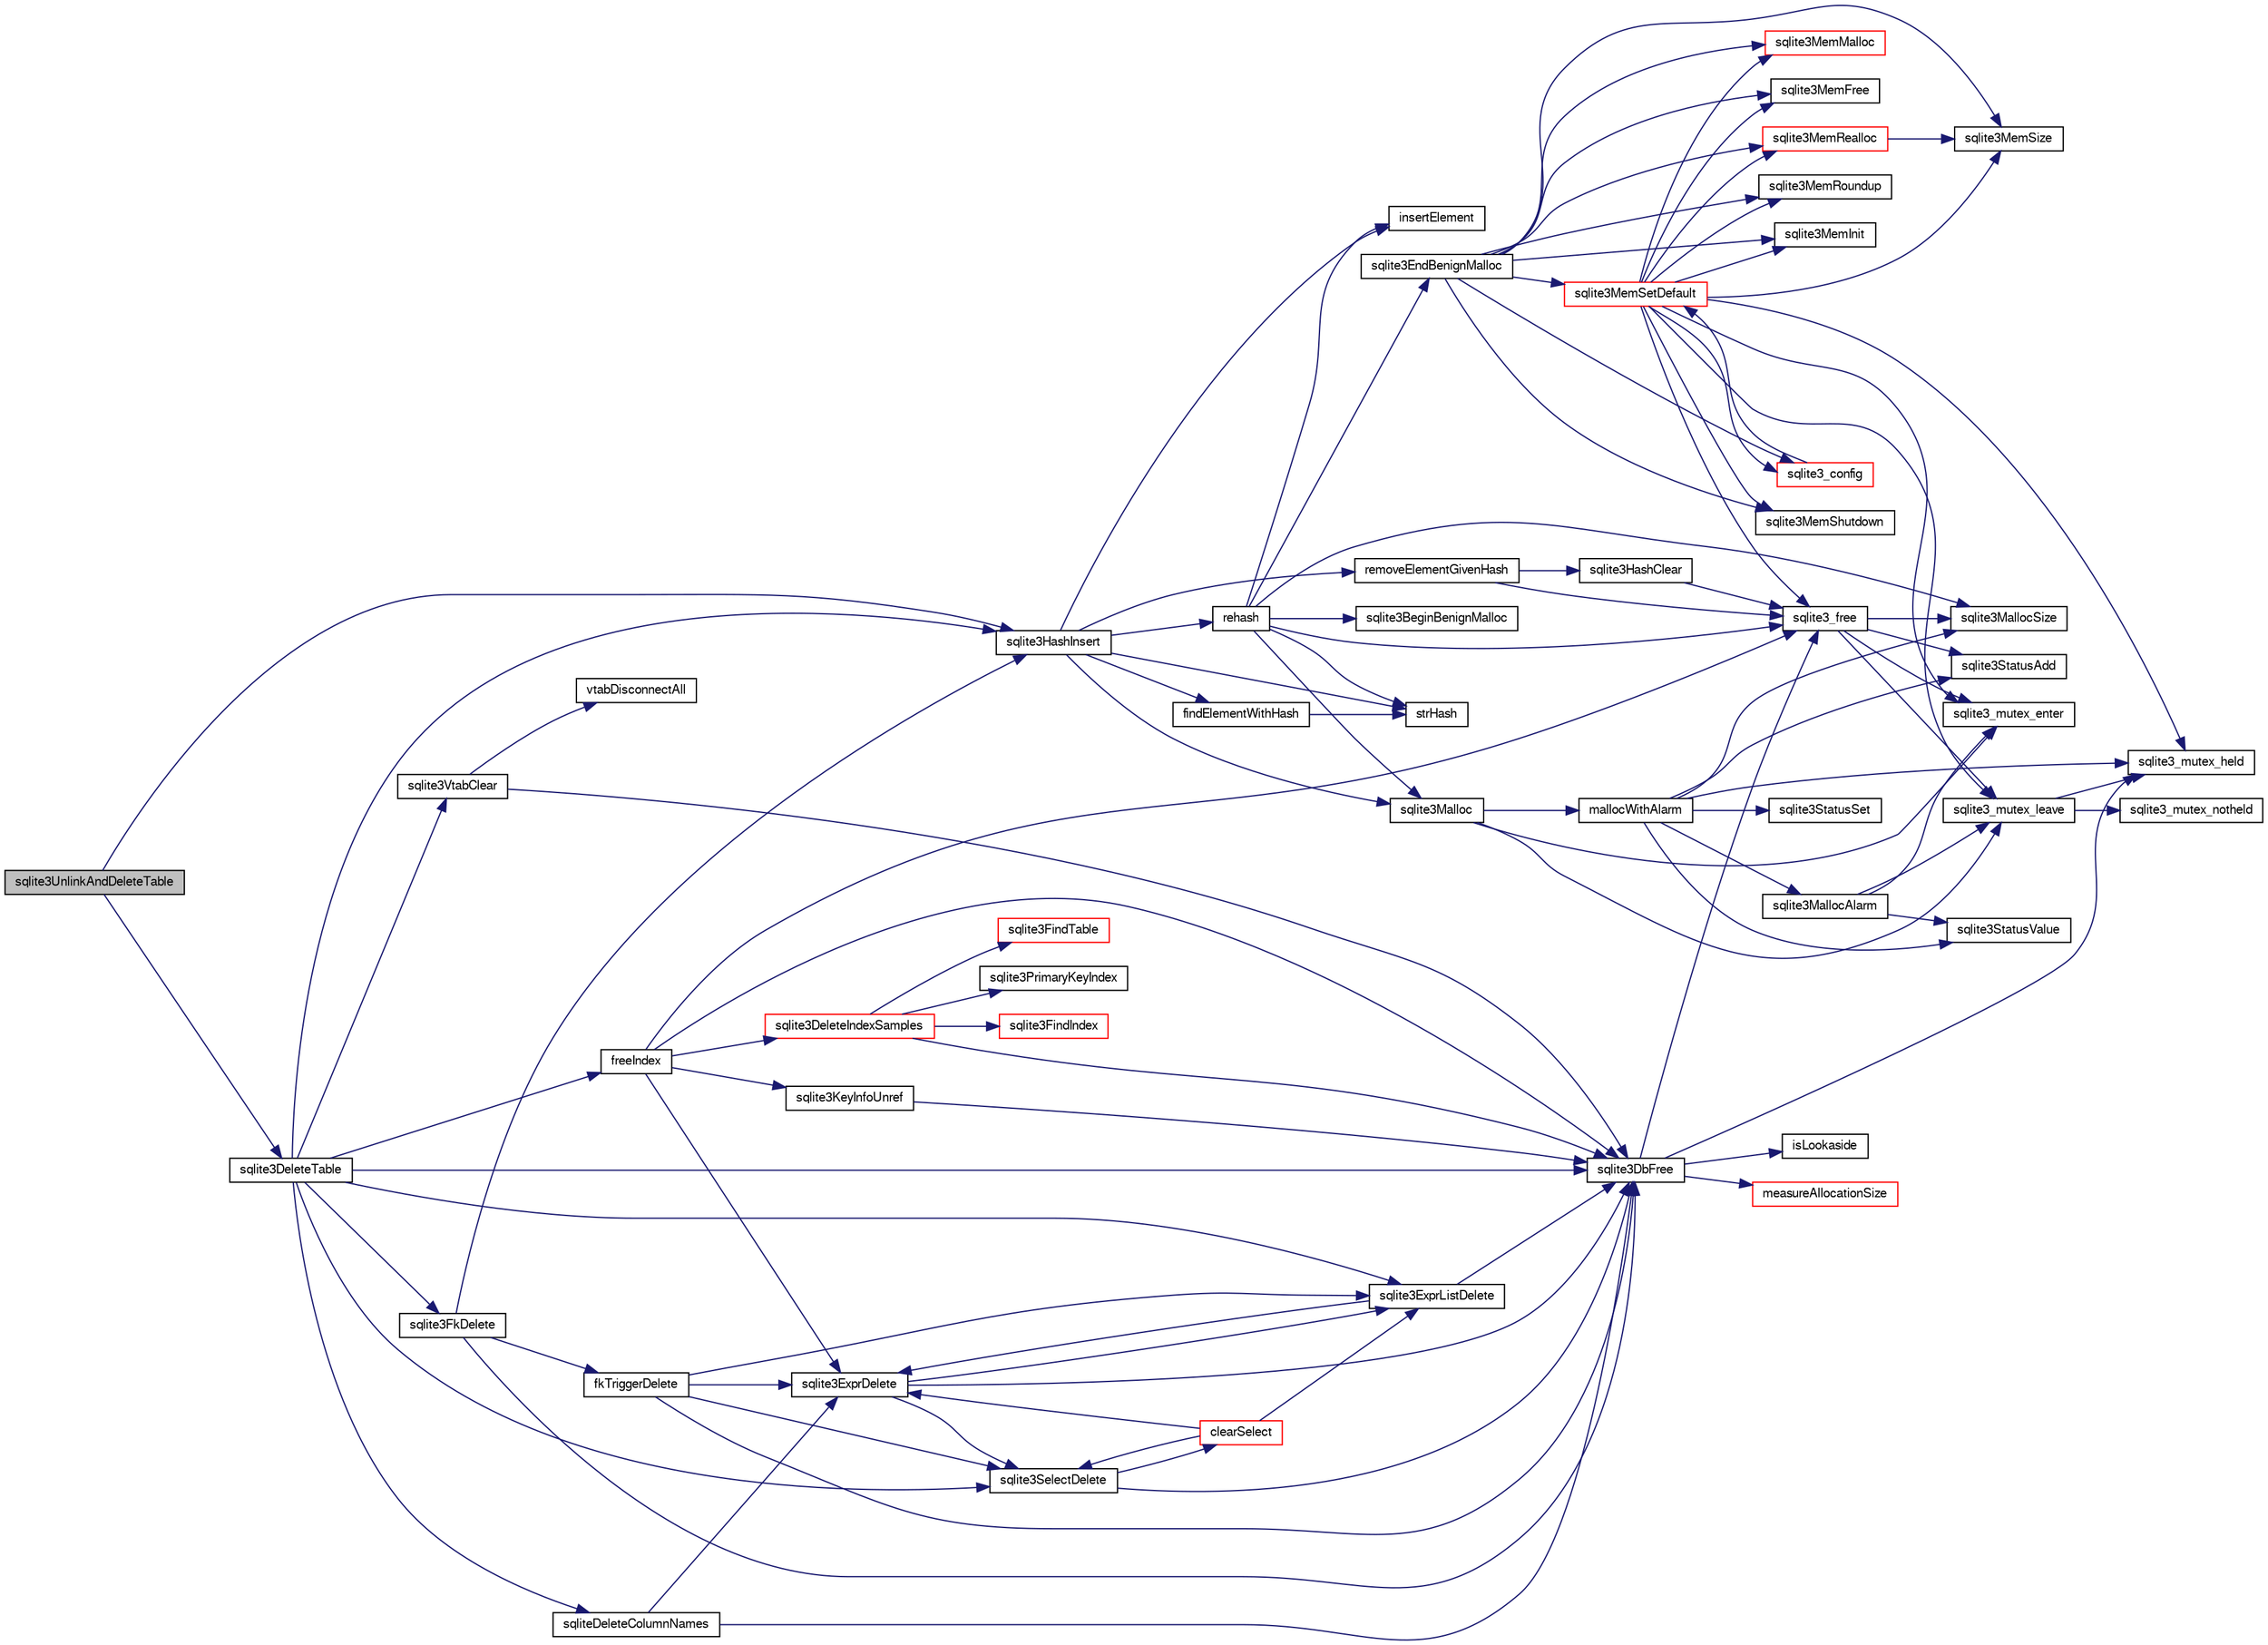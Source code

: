digraph "sqlite3UnlinkAndDeleteTable"
{
  edge [fontname="FreeSans",fontsize="10",labelfontname="FreeSans",labelfontsize="10"];
  node [fontname="FreeSans",fontsize="10",shape=record];
  rankdir="LR";
  Node730218 [label="sqlite3UnlinkAndDeleteTable",height=0.2,width=0.4,color="black", fillcolor="grey75", style="filled", fontcolor="black"];
  Node730218 -> Node730219 [color="midnightblue",fontsize="10",style="solid",fontname="FreeSans"];
  Node730219 [label="sqlite3HashInsert",height=0.2,width=0.4,color="black", fillcolor="white", style="filled",URL="$sqlite3_8c.html#aebbc6c13b3c139d5f3463938f441da3d"];
  Node730219 -> Node730220 [color="midnightblue",fontsize="10",style="solid",fontname="FreeSans"];
  Node730220 [label="findElementWithHash",height=0.2,width=0.4,color="black", fillcolor="white", style="filled",URL="$sqlite3_8c.html#a75c0f574fa5d51702434c6e980d57d7f"];
  Node730220 -> Node730221 [color="midnightblue",fontsize="10",style="solid",fontname="FreeSans"];
  Node730221 [label="strHash",height=0.2,width=0.4,color="black", fillcolor="white", style="filled",URL="$sqlite3_8c.html#ad7193605dadc27cf291d54e15bdd011d"];
  Node730219 -> Node730222 [color="midnightblue",fontsize="10",style="solid",fontname="FreeSans"];
  Node730222 [label="removeElementGivenHash",height=0.2,width=0.4,color="black", fillcolor="white", style="filled",URL="$sqlite3_8c.html#a97ff4ac3846af0f8caf5426adfa2808a"];
  Node730222 -> Node730223 [color="midnightblue",fontsize="10",style="solid",fontname="FreeSans"];
  Node730223 [label="sqlite3_free",height=0.2,width=0.4,color="black", fillcolor="white", style="filled",URL="$sqlite3_8c.html#a6552349e36a8a691af5487999ab09519"];
  Node730223 -> Node730224 [color="midnightblue",fontsize="10",style="solid",fontname="FreeSans"];
  Node730224 [label="sqlite3_mutex_enter",height=0.2,width=0.4,color="black", fillcolor="white", style="filled",URL="$sqlite3_8c.html#a1c12cde690bd89f104de5cbad12a6bf5"];
  Node730223 -> Node730225 [color="midnightblue",fontsize="10",style="solid",fontname="FreeSans"];
  Node730225 [label="sqlite3StatusAdd",height=0.2,width=0.4,color="black", fillcolor="white", style="filled",URL="$sqlite3_8c.html#afa029f93586aeab4cc85360905dae9cd"];
  Node730223 -> Node730226 [color="midnightblue",fontsize="10",style="solid",fontname="FreeSans"];
  Node730226 [label="sqlite3MallocSize",height=0.2,width=0.4,color="black", fillcolor="white", style="filled",URL="$sqlite3_8c.html#acf5d2a5f35270bafb050bd2def576955"];
  Node730223 -> Node730227 [color="midnightblue",fontsize="10",style="solid",fontname="FreeSans"];
  Node730227 [label="sqlite3_mutex_leave",height=0.2,width=0.4,color="black", fillcolor="white", style="filled",URL="$sqlite3_8c.html#a5838d235601dbd3c1fa993555c6bcc93"];
  Node730227 -> Node730228 [color="midnightblue",fontsize="10",style="solid",fontname="FreeSans"];
  Node730228 [label="sqlite3_mutex_held",height=0.2,width=0.4,color="black", fillcolor="white", style="filled",URL="$sqlite3_8c.html#acf77da68932b6bc163c5e68547ecc3e7"];
  Node730227 -> Node730229 [color="midnightblue",fontsize="10",style="solid",fontname="FreeSans"];
  Node730229 [label="sqlite3_mutex_notheld",height=0.2,width=0.4,color="black", fillcolor="white", style="filled",URL="$sqlite3_8c.html#a83967c837c1c000d3b5adcfaa688f5dc"];
  Node730222 -> Node730230 [color="midnightblue",fontsize="10",style="solid",fontname="FreeSans"];
  Node730230 [label="sqlite3HashClear",height=0.2,width=0.4,color="black", fillcolor="white", style="filled",URL="$sqlite3_8c.html#acc7a2dfa6603c59af14b3792fe463c73"];
  Node730230 -> Node730223 [color="midnightblue",fontsize="10",style="solid",fontname="FreeSans"];
  Node730219 -> Node730231 [color="midnightblue",fontsize="10",style="solid",fontname="FreeSans"];
  Node730231 [label="sqlite3Malloc",height=0.2,width=0.4,color="black", fillcolor="white", style="filled",URL="$sqlite3_8c.html#a361a2eaa846b1885f123abe46f5d8b2b"];
  Node730231 -> Node730224 [color="midnightblue",fontsize="10",style="solid",fontname="FreeSans"];
  Node730231 -> Node730232 [color="midnightblue",fontsize="10",style="solid",fontname="FreeSans"];
  Node730232 [label="mallocWithAlarm",height=0.2,width=0.4,color="black", fillcolor="white", style="filled",URL="$sqlite3_8c.html#ab070d5cf8e48ec8a6a43cf025d48598b"];
  Node730232 -> Node730228 [color="midnightblue",fontsize="10",style="solid",fontname="FreeSans"];
  Node730232 -> Node730233 [color="midnightblue",fontsize="10",style="solid",fontname="FreeSans"];
  Node730233 [label="sqlite3StatusSet",height=0.2,width=0.4,color="black", fillcolor="white", style="filled",URL="$sqlite3_8c.html#afec7586c01fcb5ea17dc9d7725a589d9"];
  Node730232 -> Node730234 [color="midnightblue",fontsize="10",style="solid",fontname="FreeSans"];
  Node730234 [label="sqlite3StatusValue",height=0.2,width=0.4,color="black", fillcolor="white", style="filled",URL="$sqlite3_8c.html#a30b8ac296c6e200c1fa57708d52c6ef6"];
  Node730232 -> Node730235 [color="midnightblue",fontsize="10",style="solid",fontname="FreeSans"];
  Node730235 [label="sqlite3MallocAlarm",height=0.2,width=0.4,color="black", fillcolor="white", style="filled",URL="$sqlite3_8c.html#ada66988e8471d1198f3219c062377508"];
  Node730235 -> Node730234 [color="midnightblue",fontsize="10",style="solid",fontname="FreeSans"];
  Node730235 -> Node730227 [color="midnightblue",fontsize="10",style="solid",fontname="FreeSans"];
  Node730235 -> Node730224 [color="midnightblue",fontsize="10",style="solid",fontname="FreeSans"];
  Node730232 -> Node730226 [color="midnightblue",fontsize="10",style="solid",fontname="FreeSans"];
  Node730232 -> Node730225 [color="midnightblue",fontsize="10",style="solid",fontname="FreeSans"];
  Node730231 -> Node730227 [color="midnightblue",fontsize="10",style="solid",fontname="FreeSans"];
  Node730219 -> Node730236 [color="midnightblue",fontsize="10",style="solid",fontname="FreeSans"];
  Node730236 [label="rehash",height=0.2,width=0.4,color="black", fillcolor="white", style="filled",URL="$sqlite3_8c.html#a4851529638f6c7af16239ee6e2dcc628"];
  Node730236 -> Node730237 [color="midnightblue",fontsize="10",style="solid",fontname="FreeSans"];
  Node730237 [label="sqlite3BeginBenignMalloc",height=0.2,width=0.4,color="black", fillcolor="white", style="filled",URL="$sqlite3_8c.html#a3344c0e2b1b6df701a1cb326602fac14"];
  Node730236 -> Node730231 [color="midnightblue",fontsize="10",style="solid",fontname="FreeSans"];
  Node730236 -> Node730238 [color="midnightblue",fontsize="10",style="solid",fontname="FreeSans"];
  Node730238 [label="sqlite3EndBenignMalloc",height=0.2,width=0.4,color="black", fillcolor="white", style="filled",URL="$sqlite3_8c.html#a4582127cc64d483dc66c7acf9d8d8fbb"];
  Node730238 -> Node730239 [color="midnightblue",fontsize="10",style="solid",fontname="FreeSans"];
  Node730239 [label="sqlite3MemMalloc",height=0.2,width=0.4,color="red", fillcolor="white", style="filled",URL="$sqlite3_8c.html#a53157f1a669f949332f44ca9f15c0a43"];
  Node730238 -> Node730278 [color="midnightblue",fontsize="10",style="solid",fontname="FreeSans"];
  Node730278 [label="sqlite3MemFree",height=0.2,width=0.4,color="black", fillcolor="white", style="filled",URL="$sqlite3_8c.html#a4198492989c7a427e3d704c06058850a"];
  Node730238 -> Node730279 [color="midnightblue",fontsize="10",style="solid",fontname="FreeSans"];
  Node730279 [label="sqlite3MemRealloc",height=0.2,width=0.4,color="red", fillcolor="white", style="filled",URL="$sqlite3_8c.html#addd043cc5742c3b0cf536763cd4e6948"];
  Node730279 -> Node730280 [color="midnightblue",fontsize="10",style="solid",fontname="FreeSans"];
  Node730280 [label="sqlite3MemSize",height=0.2,width=0.4,color="black", fillcolor="white", style="filled",URL="$sqlite3_8c.html#a564962938d56643e999de431c190f937"];
  Node730238 -> Node730280 [color="midnightblue",fontsize="10",style="solid",fontname="FreeSans"];
  Node730238 -> Node730281 [color="midnightblue",fontsize="10",style="solid",fontname="FreeSans"];
  Node730281 [label="sqlite3MemRoundup",height=0.2,width=0.4,color="black", fillcolor="white", style="filled",URL="$sqlite3_8c.html#ac9d66a2d2d224dfafcf6a49d48436ddc"];
  Node730238 -> Node730282 [color="midnightblue",fontsize="10",style="solid",fontname="FreeSans"];
  Node730282 [label="sqlite3MemInit",height=0.2,width=0.4,color="black", fillcolor="white", style="filled",URL="$sqlite3_8c.html#a1ec61c1becf036ba7fcb571ae51300af"];
  Node730238 -> Node730283 [color="midnightblue",fontsize="10",style="solid",fontname="FreeSans"];
  Node730283 [label="sqlite3MemShutdown",height=0.2,width=0.4,color="black", fillcolor="white", style="filled",URL="$sqlite3_8c.html#a934531b3f7c4743196f453ce6db028dc"];
  Node730238 -> Node730277 [color="midnightblue",fontsize="10",style="solid",fontname="FreeSans"];
  Node730277 [label="sqlite3MemSetDefault",height=0.2,width=0.4,color="red", fillcolor="white", style="filled",URL="$sqlite3_8c.html#a162fbfd727e92c5f8f72625b5ff62549"];
  Node730277 -> Node730239 [color="midnightblue",fontsize="10",style="solid",fontname="FreeSans"];
  Node730277 -> Node730278 [color="midnightblue",fontsize="10",style="solid",fontname="FreeSans"];
  Node730277 -> Node730279 [color="midnightblue",fontsize="10",style="solid",fontname="FreeSans"];
  Node730277 -> Node730280 [color="midnightblue",fontsize="10",style="solid",fontname="FreeSans"];
  Node730277 -> Node730281 [color="midnightblue",fontsize="10",style="solid",fontname="FreeSans"];
  Node730277 -> Node730282 [color="midnightblue",fontsize="10",style="solid",fontname="FreeSans"];
  Node730277 -> Node730283 [color="midnightblue",fontsize="10",style="solid",fontname="FreeSans"];
  Node730277 -> Node730284 [color="midnightblue",fontsize="10",style="solid",fontname="FreeSans"];
  Node730284 [label="sqlite3_config",height=0.2,width=0.4,color="red", fillcolor="white", style="filled",URL="$sqlite3_8c.html#a74ad420b6f26bc06a04ff6ecec8a8c91"];
  Node730284 -> Node730277 [color="midnightblue",fontsize="10",style="solid",fontname="FreeSans"];
  Node730277 -> Node730224 [color="midnightblue",fontsize="10",style="solid",fontname="FreeSans"];
  Node730277 -> Node730227 [color="midnightblue",fontsize="10",style="solid",fontname="FreeSans"];
  Node730277 -> Node730228 [color="midnightblue",fontsize="10",style="solid",fontname="FreeSans"];
  Node730277 -> Node730223 [color="midnightblue",fontsize="10",style="solid",fontname="FreeSans"];
  Node730238 -> Node730284 [color="midnightblue",fontsize="10",style="solid",fontname="FreeSans"];
  Node730236 -> Node730223 [color="midnightblue",fontsize="10",style="solid",fontname="FreeSans"];
  Node730236 -> Node730226 [color="midnightblue",fontsize="10",style="solid",fontname="FreeSans"];
  Node730236 -> Node730221 [color="midnightblue",fontsize="10",style="solid",fontname="FreeSans"];
  Node730236 -> Node730507 [color="midnightblue",fontsize="10",style="solid",fontname="FreeSans"];
  Node730507 [label="insertElement",height=0.2,width=0.4,color="black", fillcolor="white", style="filled",URL="$sqlite3_8c.html#a011f717fc5c46f03d78bf81b6714e0ee"];
  Node730219 -> Node730221 [color="midnightblue",fontsize="10",style="solid",fontname="FreeSans"];
  Node730219 -> Node730507 [color="midnightblue",fontsize="10",style="solid",fontname="FreeSans"];
  Node730218 -> Node730508 [color="midnightblue",fontsize="10",style="solid",fontname="FreeSans"];
  Node730508 [label="sqlite3DeleteTable",height=0.2,width=0.4,color="black", fillcolor="white", style="filled",URL="$sqlite3_8c.html#a7fd3d507375a381a3807f92735318973"];
  Node730508 -> Node730219 [color="midnightblue",fontsize="10",style="solid",fontname="FreeSans"];
  Node730508 -> Node730509 [color="midnightblue",fontsize="10",style="solid",fontname="FreeSans"];
  Node730509 [label="freeIndex",height=0.2,width=0.4,color="black", fillcolor="white", style="filled",URL="$sqlite3_8c.html#a00907c99c18d5bcb9d0b38c077146c31"];
  Node730509 -> Node730510 [color="midnightblue",fontsize="10",style="solid",fontname="FreeSans"];
  Node730510 [label="sqlite3DeleteIndexSamples",height=0.2,width=0.4,color="red", fillcolor="white", style="filled",URL="$sqlite3_8c.html#aaeda0302fbf61397ec009f65bed047ef"];
  Node730510 -> Node730249 [color="midnightblue",fontsize="10",style="solid",fontname="FreeSans"];
  Node730249 [label="sqlite3DbFree",height=0.2,width=0.4,color="black", fillcolor="white", style="filled",URL="$sqlite3_8c.html#ac70ab821a6607b4a1b909582dc37a069"];
  Node730249 -> Node730228 [color="midnightblue",fontsize="10",style="solid",fontname="FreeSans"];
  Node730249 -> Node730250 [color="midnightblue",fontsize="10",style="solid",fontname="FreeSans"];
  Node730250 [label="measureAllocationSize",height=0.2,width=0.4,color="red", fillcolor="white", style="filled",URL="$sqlite3_8c.html#a45731e644a22fdb756e2b6337224217a"];
  Node730249 -> Node730252 [color="midnightblue",fontsize="10",style="solid",fontname="FreeSans"];
  Node730252 [label="isLookaside",height=0.2,width=0.4,color="black", fillcolor="white", style="filled",URL="$sqlite3_8c.html#a770fa05ff9717b75e16f4d968a77b897"];
  Node730249 -> Node730223 [color="midnightblue",fontsize="10",style="solid",fontname="FreeSans"];
  Node730510 -> Node730511 [color="midnightblue",fontsize="10",style="solid",fontname="FreeSans"];
  Node730511 [label="sqlite3FindIndex",height=0.2,width=0.4,color="red", fillcolor="white", style="filled",URL="$sqlite3_8c.html#a79fb99db8d0f914bb72dd374ae088512"];
  Node730510 -> Node730513 [color="midnightblue",fontsize="10",style="solid",fontname="FreeSans"];
  Node730513 [label="sqlite3FindTable",height=0.2,width=0.4,color="red", fillcolor="white", style="filled",URL="$sqlite3_8c.html#afa51dbee6173bf3a8a3df76b07cea789"];
  Node730510 -> Node730514 [color="midnightblue",fontsize="10",style="solid",fontname="FreeSans"];
  Node730514 [label="sqlite3PrimaryKeyIndex",height=0.2,width=0.4,color="black", fillcolor="white", style="filled",URL="$sqlite3_8c.html#af6edde3fbbd22a22b86ad32677fad95b"];
  Node730509 -> Node730558 [color="midnightblue",fontsize="10",style="solid",fontname="FreeSans"];
  Node730558 [label="sqlite3KeyInfoUnref",height=0.2,width=0.4,color="black", fillcolor="white", style="filled",URL="$sqlite3_8c.html#ac94cc1874ab0865db1dbbefd3886ba4a"];
  Node730558 -> Node730249 [color="midnightblue",fontsize="10",style="solid",fontname="FreeSans"];
  Node730509 -> Node730546 [color="midnightblue",fontsize="10",style="solid",fontname="FreeSans"];
  Node730546 [label="sqlite3ExprDelete",height=0.2,width=0.4,color="black", fillcolor="white", style="filled",URL="$sqlite3_8c.html#ae4e21ab5918e0428fbaa9e615dceb309"];
  Node730546 -> Node730249 [color="midnightblue",fontsize="10",style="solid",fontname="FreeSans"];
  Node730546 -> Node730543 [color="midnightblue",fontsize="10",style="solid",fontname="FreeSans"];
  Node730543 [label="sqlite3SelectDelete",height=0.2,width=0.4,color="black", fillcolor="white", style="filled",URL="$sqlite3_8c.html#a0f56959f0acac85496744f0d068854a0"];
  Node730543 -> Node730544 [color="midnightblue",fontsize="10",style="solid",fontname="FreeSans"];
  Node730544 [label="clearSelect",height=0.2,width=0.4,color="red", fillcolor="white", style="filled",URL="$sqlite3_8c.html#ac083bac4f2f02c26aa02fc24ca8c2dd9"];
  Node730544 -> Node730545 [color="midnightblue",fontsize="10",style="solid",fontname="FreeSans"];
  Node730545 [label="sqlite3ExprListDelete",height=0.2,width=0.4,color="black", fillcolor="white", style="filled",URL="$sqlite3_8c.html#ae9cd46eac81e86a04ed8c09b99fc3c10"];
  Node730545 -> Node730546 [color="midnightblue",fontsize="10",style="solid",fontname="FreeSans"];
  Node730545 -> Node730249 [color="midnightblue",fontsize="10",style="solid",fontname="FreeSans"];
  Node730544 -> Node730546 [color="midnightblue",fontsize="10",style="solid",fontname="FreeSans"];
  Node730544 -> Node730543 [color="midnightblue",fontsize="10",style="solid",fontname="FreeSans"];
  Node730543 -> Node730249 [color="midnightblue",fontsize="10",style="solid",fontname="FreeSans"];
  Node730546 -> Node730545 [color="midnightblue",fontsize="10",style="solid",fontname="FreeSans"];
  Node730509 -> Node730249 [color="midnightblue",fontsize="10",style="solid",fontname="FreeSans"];
  Node730509 -> Node730223 [color="midnightblue",fontsize="10",style="solid",fontname="FreeSans"];
  Node730508 -> Node731168 [color="midnightblue",fontsize="10",style="solid",fontname="FreeSans"];
  Node731168 [label="sqlite3FkDelete",height=0.2,width=0.4,color="black", fillcolor="white", style="filled",URL="$sqlite3_8c.html#a59a33da6c4e11d3f99b15eafdc01f013"];
  Node731168 -> Node730219 [color="midnightblue",fontsize="10",style="solid",fontname="FreeSans"];
  Node731168 -> Node731169 [color="midnightblue",fontsize="10",style="solid",fontname="FreeSans"];
  Node731169 [label="fkTriggerDelete",height=0.2,width=0.4,color="black", fillcolor="white", style="filled",URL="$sqlite3_8c.html#a45e39c07b1ac453fc3ee0d8779da2cc1"];
  Node731169 -> Node730546 [color="midnightblue",fontsize="10",style="solid",fontname="FreeSans"];
  Node731169 -> Node730545 [color="midnightblue",fontsize="10",style="solid",fontname="FreeSans"];
  Node731169 -> Node730543 [color="midnightblue",fontsize="10",style="solid",fontname="FreeSans"];
  Node731169 -> Node730249 [color="midnightblue",fontsize="10",style="solid",fontname="FreeSans"];
  Node731168 -> Node730249 [color="midnightblue",fontsize="10",style="solid",fontname="FreeSans"];
  Node730508 -> Node731170 [color="midnightblue",fontsize="10",style="solid",fontname="FreeSans"];
  Node731170 [label="sqliteDeleteColumnNames",height=0.2,width=0.4,color="black", fillcolor="white", style="filled",URL="$sqlite3_8c.html#a30fd46bd85a745b908f382e5dd74c38a"];
  Node731170 -> Node730249 [color="midnightblue",fontsize="10",style="solid",fontname="FreeSans"];
  Node731170 -> Node730546 [color="midnightblue",fontsize="10",style="solid",fontname="FreeSans"];
  Node730508 -> Node730249 [color="midnightblue",fontsize="10",style="solid",fontname="FreeSans"];
  Node730508 -> Node730543 [color="midnightblue",fontsize="10",style="solid",fontname="FreeSans"];
  Node730508 -> Node730545 [color="midnightblue",fontsize="10",style="solid",fontname="FreeSans"];
  Node730508 -> Node731171 [color="midnightblue",fontsize="10",style="solid",fontname="FreeSans"];
  Node731171 [label="sqlite3VtabClear",height=0.2,width=0.4,color="black", fillcolor="white", style="filled",URL="$sqlite3_8c.html#a0690ffd2d2e58bd4ed1ce4f1e35c1ef1"];
  Node731171 -> Node731151 [color="midnightblue",fontsize="10",style="solid",fontname="FreeSans"];
  Node731151 [label="vtabDisconnectAll",height=0.2,width=0.4,color="black", fillcolor="white", style="filled",URL="$sqlite3_8c.html#aa3d5506c2557b3e090d8409b5ee27d29"];
  Node731171 -> Node730249 [color="midnightblue",fontsize="10",style="solid",fontname="FreeSans"];
}
